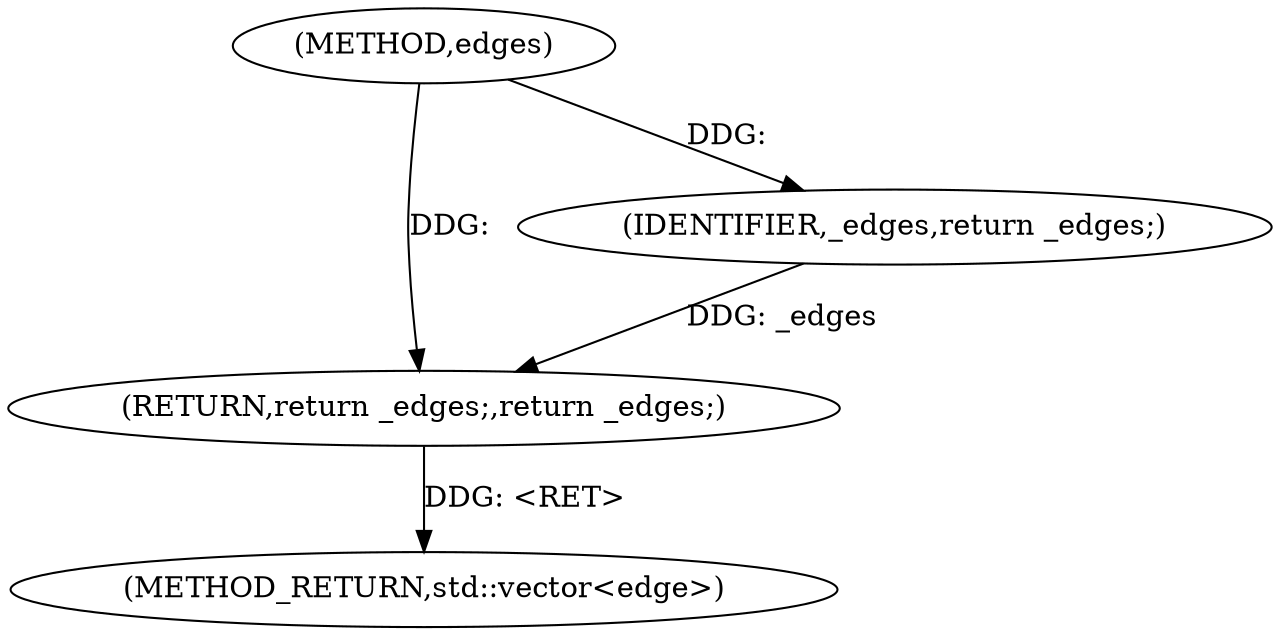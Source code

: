 digraph "edges" {  
"1004882" [label = "(METHOD,edges)" ]
"1004886" [label = "(METHOD_RETURN,std::vector<edge>)" ]
"1004884" [label = "(RETURN,return _edges;,return _edges;)" ]
"1004885" [label = "(IDENTIFIER,_edges,return _edges;)" ]
  "1004884" -> "1004886"  [ label = "DDG: <RET>"] 
  "1004885" -> "1004884"  [ label = "DDG: _edges"] 
  "1004882" -> "1004884"  [ label = "DDG: "] 
  "1004882" -> "1004885"  [ label = "DDG: "] 
}
